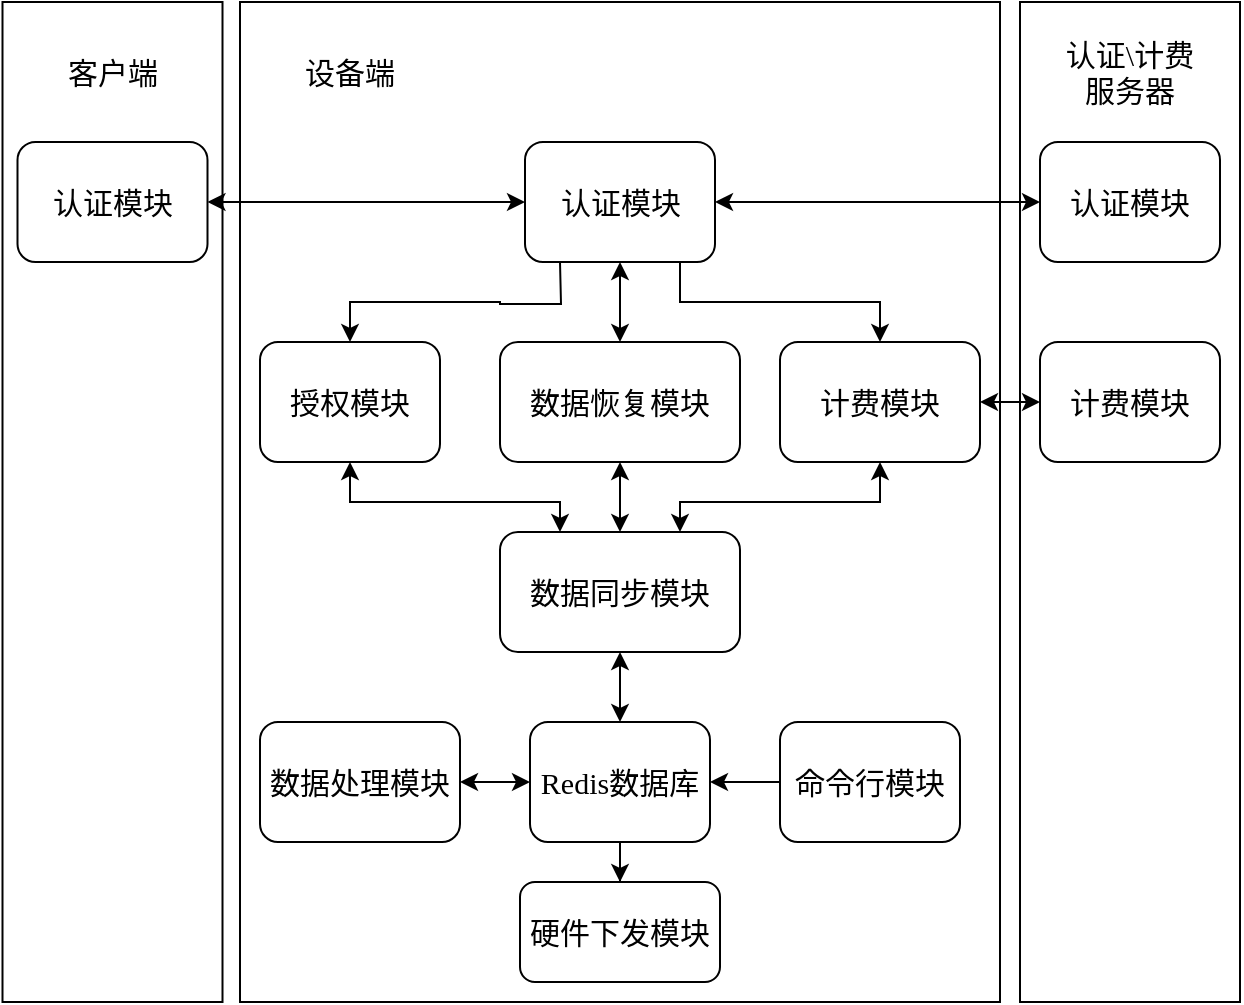 <mxfile version="22.0.4" type="github">
  <diagram name="第 1 页" id="ly2bl2504sO60dcY6iLK">
    <mxGraphModel dx="1202" dy="807" grid="1" gridSize="10" guides="1" tooltips="1" connect="1" arrows="1" fold="1" page="1" pageScale="1" pageWidth="827" pageHeight="1169" math="0" shadow="0">
      <root>
        <mxCell id="0" />
        <mxCell id="1" parent="0" />
        <mxCell id="JI_2WPvFPxt0wv-23Rch-4" value="" style="rounded=0;whiteSpace=wrap;html=1;fontFamily=宋体;" vertex="1" parent="1">
          <mxGeometry x="250" y="320" width="380" height="500" as="geometry" />
        </mxCell>
        <mxCell id="hQt6ZdT_fverMcWopCzL-17" style="edgeStyle=orthogonalEdgeStyle;rounded=0;orthogonalLoop=1;jettySize=auto;html=1;entryX=0.5;entryY=0;entryDx=0;entryDy=0;fontFamily=宋体;" parent="1" source="CMr5RhR5WsQ_WZa8PVFC-2" target="CMr5RhR5WsQ_WZa8PVFC-12" edge="1">
          <mxGeometry relative="1" as="geometry" />
        </mxCell>
        <mxCell id="CMr5RhR5WsQ_WZa8PVFC-2" value="&lt;font style=&quot;font-size: 15px;&quot;&gt;Redis数据库&lt;/font&gt;" style="rounded=1;whiteSpace=wrap;html=1;fontFamily=宋体;" parent="1" vertex="1">
          <mxGeometry x="395" y="680" width="90" height="60" as="geometry" />
        </mxCell>
        <mxCell id="hQt6ZdT_fverMcWopCzL-9" style="edgeStyle=orthogonalEdgeStyle;rounded=0;orthogonalLoop=1;jettySize=auto;html=1;exitX=0.5;exitY=0;exitDx=0;exitDy=0;entryX=0.25;entryY=1;entryDx=0;entryDy=0;startArrow=classic;startFill=1;endArrow=none;endFill=0;fontFamily=宋体;" parent="1" source="CMr5RhR5WsQ_WZa8PVFC-5" edge="1">
          <mxGeometry relative="1" as="geometry">
            <mxPoint x="410" y="450.0" as="targetPoint" />
          </mxGeometry>
        </mxCell>
        <mxCell id="hQt6ZdT_fverMcWopCzL-13" style="edgeStyle=orthogonalEdgeStyle;rounded=0;orthogonalLoop=1;jettySize=auto;html=1;entryX=0.25;entryY=0;entryDx=0;entryDy=0;startArrow=classic;startFill=1;fontFamily=宋体;exitX=0.5;exitY=1;exitDx=0;exitDy=0;" parent="1" source="CMr5RhR5WsQ_WZa8PVFC-5" target="hQt6ZdT_fverMcWopCzL-12" edge="1">
          <mxGeometry relative="1" as="geometry">
            <Array as="points">
              <mxPoint x="305" y="570" />
              <mxPoint x="410" y="570" />
            </Array>
          </mxGeometry>
        </mxCell>
        <mxCell id="CMr5RhR5WsQ_WZa8PVFC-5" value="&lt;font style=&quot;font-size: 15px;&quot;&gt;授权模块&lt;/font&gt;" style="rounded=1;whiteSpace=wrap;html=1;fontFamily=宋体;" parent="1" vertex="1">
          <mxGeometry x="260" y="490" width="90" height="60" as="geometry" />
        </mxCell>
        <mxCell id="hQt6ZdT_fverMcWopCzL-10" style="edgeStyle=orthogonalEdgeStyle;rounded=0;orthogonalLoop=1;jettySize=auto;html=1;entryX=0.75;entryY=1;entryDx=0;entryDy=0;endArrow=none;endFill=0;startArrow=classic;startFill=1;fontFamily=宋体;exitX=0.5;exitY=0;exitDx=0;exitDy=0;" parent="1" source="CMr5RhR5WsQ_WZa8PVFC-8" edge="1">
          <mxGeometry relative="1" as="geometry">
            <Array as="points">
              <mxPoint x="570" y="470" />
              <mxPoint x="470" y="470" />
            </Array>
            <mxPoint x="470" y="450.0" as="targetPoint" />
          </mxGeometry>
        </mxCell>
        <mxCell id="hQt6ZdT_fverMcWopCzL-15" style="edgeStyle=orthogonalEdgeStyle;rounded=0;orthogonalLoop=1;jettySize=auto;html=1;entryX=0.75;entryY=0;entryDx=0;entryDy=0;startArrow=classic;startFill=1;fontFamily=宋体;" parent="1" source="CMr5RhR5WsQ_WZa8PVFC-8" target="hQt6ZdT_fverMcWopCzL-12" edge="1">
          <mxGeometry relative="1" as="geometry">
            <Array as="points">
              <mxPoint x="570" y="570" />
              <mxPoint x="470" y="570" />
            </Array>
          </mxGeometry>
        </mxCell>
        <mxCell id="CMr5RhR5WsQ_WZa8PVFC-8" value="&lt;font style=&quot;font-size: 15px;&quot;&gt;计费模块&lt;/font&gt;" style="rounded=1;whiteSpace=wrap;html=1;fontFamily=宋体;" parent="1" vertex="1">
          <mxGeometry x="520" y="490" width="100" height="60" as="geometry" />
        </mxCell>
        <mxCell id="hQt6ZdT_fverMcWopCzL-3" style="edgeStyle=orthogonalEdgeStyle;rounded=0;orthogonalLoop=1;jettySize=auto;html=1;exitX=0;exitY=0.5;exitDx=0;exitDy=0;entryX=1;entryY=0.5;entryDx=0;entryDy=0;fontFamily=宋体;" parent="1" source="CMr5RhR5WsQ_WZa8PVFC-9" target="CMr5RhR5WsQ_WZa8PVFC-2" edge="1">
          <mxGeometry relative="1" as="geometry" />
        </mxCell>
        <mxCell id="CMr5RhR5WsQ_WZa8PVFC-9" value="&lt;font style=&quot;font-size: 15px;&quot;&gt;命令行模块&lt;/font&gt;" style="rounded=1;whiteSpace=wrap;html=1;fontFamily=宋体;" parent="1" vertex="1">
          <mxGeometry x="520" y="680" width="90" height="60" as="geometry" />
        </mxCell>
        <mxCell id="CMr5RhR5WsQ_WZa8PVFC-12" value="&lt;span style=&quot;font-size: 15px;&quot;&gt;硬件下发模块&lt;/span&gt;" style="rounded=1;whiteSpace=wrap;html=1;fontFamily=宋体;" parent="1" vertex="1">
          <mxGeometry x="390" y="760" width="100" height="50" as="geometry" />
        </mxCell>
        <mxCell id="CMr5RhR5WsQ_WZa8PVFC-13" value="" style="rounded=0;whiteSpace=wrap;html=1;fontFamily=宋体;" parent="1" vertex="1">
          <mxGeometry x="131.25" y="320" width="110" height="500" as="geometry" />
        </mxCell>
        <mxCell id="CMr5RhR5WsQ_WZa8PVFC-15" value="&lt;font style=&quot;font-size: 15px;&quot;&gt;认证模块&lt;/font&gt;" style="rounded=1;whiteSpace=wrap;html=1;fontFamily=宋体;" parent="1" vertex="1">
          <mxGeometry x="138.75" y="390" width="95" height="60" as="geometry" />
        </mxCell>
        <mxCell id="CMr5RhR5WsQ_WZa8PVFC-17" value="" style="rounded=0;whiteSpace=wrap;html=1;fontFamily=宋体;" parent="1" vertex="1">
          <mxGeometry x="640" y="320" width="110" height="500" as="geometry" />
        </mxCell>
        <mxCell id="CMr5RhR5WsQ_WZa8PVFC-18" value="&lt;font style=&quot;font-size: 15px;&quot;&gt;认证模块&lt;/font&gt;" style="rounded=1;whiteSpace=wrap;html=1;fontFamily=宋体;" parent="1" vertex="1">
          <mxGeometry x="650" y="390" width="90" height="60" as="geometry" />
        </mxCell>
        <mxCell id="CMr5RhR5WsQ_WZa8PVFC-19" value="&lt;font style=&quot;font-size: 15px;&quot;&gt;计费模块&lt;/font&gt;" style="rounded=1;whiteSpace=wrap;html=1;fontFamily=宋体;" parent="1" vertex="1">
          <mxGeometry x="650" y="490" width="90" height="60" as="geometry" />
        </mxCell>
        <mxCell id="CMr5RhR5WsQ_WZa8PVFC-20" value="&lt;font style=&quot;font-size: 15px;&quot;&gt;客户端&lt;/font&gt;" style="rounded=1;whiteSpace=wrap;html=1;strokeColor=none;fontFamily=宋体;" parent="1" vertex="1">
          <mxGeometry x="145" y="332.5" width="82.5" height="45" as="geometry" />
        </mxCell>
        <mxCell id="CMr5RhR5WsQ_WZa8PVFC-21" value="&lt;font style=&quot;font-size: 15px;&quot;&gt;设备端&lt;/font&gt;" style="rounded=1;whiteSpace=wrap;html=1;strokeColor=none;fontFamily=宋体;" parent="1" vertex="1">
          <mxGeometry x="260" y="325" width="90" height="60" as="geometry" />
        </mxCell>
        <mxCell id="CMr5RhR5WsQ_WZa8PVFC-24" value="&lt;font style=&quot;font-size: 15px;&quot;&gt;认证\计费&lt;br&gt;服务器&lt;/font&gt;" style="rounded=1;whiteSpace=wrap;html=1;strokeColor=none;fontFamily=宋体;" parent="1" vertex="1">
          <mxGeometry x="645" y="330" width="100" height="50" as="geometry" />
        </mxCell>
        <mxCell id="CMr5RhR5WsQ_WZa8PVFC-28" value="" style="endArrow=classic;startArrow=classic;html=1;rounded=0;exitX=1;exitY=0.5;exitDx=0;exitDy=0;entryX=0;entryY=0.5;entryDx=0;entryDy=0;fontFamily=宋体;" parent="1" source="CMr5RhR5WsQ_WZa8PVFC-15" target="JI_2WPvFPxt0wv-23Rch-2" edge="1">
          <mxGeometry width="50" height="50" relative="1" as="geometry">
            <mxPoint x="680" y="570" as="sourcePoint" />
            <mxPoint x="380" y="420.0" as="targetPoint" />
          </mxGeometry>
        </mxCell>
        <mxCell id="CMr5RhR5WsQ_WZa8PVFC-29" value="" style="endArrow=classic;startArrow=classic;html=1;rounded=0;exitX=1;exitY=0.5;exitDx=0;exitDy=0;entryX=0;entryY=0.5;entryDx=0;entryDy=0;fontFamily=宋体;" parent="1" source="JI_2WPvFPxt0wv-23Rch-2" target="CMr5RhR5WsQ_WZa8PVFC-18" edge="1">
          <mxGeometry width="50" height="50" relative="1" as="geometry">
            <mxPoint x="500" y="420.0" as="sourcePoint" />
            <mxPoint x="730" y="520" as="targetPoint" />
          </mxGeometry>
        </mxCell>
        <mxCell id="CMr5RhR5WsQ_WZa8PVFC-30" value="" style="endArrow=classic;startArrow=classic;html=1;rounded=0;fontFamily=宋体;" parent="1" source="CMr5RhR5WsQ_WZa8PVFC-8" target="CMr5RhR5WsQ_WZa8PVFC-19" edge="1">
          <mxGeometry width="50" height="50" relative="1" as="geometry">
            <mxPoint x="680" y="570" as="sourcePoint" />
            <mxPoint x="730" y="520" as="targetPoint" />
          </mxGeometry>
        </mxCell>
        <mxCell id="hQt6ZdT_fverMcWopCzL-7" value="" style="edgeStyle=orthogonalEdgeStyle;rounded=0;orthogonalLoop=1;jettySize=auto;html=1;startArrow=classic;startFill=1;fontFamily=宋体;" parent="1" source="hQt6ZdT_fverMcWopCzL-1" edge="1">
          <mxGeometry relative="1" as="geometry">
            <mxPoint x="440" y="450.0" as="targetPoint" />
          </mxGeometry>
        </mxCell>
        <mxCell id="hQt6ZdT_fverMcWopCzL-14" style="edgeStyle=orthogonalEdgeStyle;rounded=0;orthogonalLoop=1;jettySize=auto;html=1;entryX=0.5;entryY=0;entryDx=0;entryDy=0;startArrow=classic;startFill=1;fontFamily=宋体;" parent="1" source="hQt6ZdT_fverMcWopCzL-1" target="hQt6ZdT_fverMcWopCzL-12" edge="1">
          <mxGeometry relative="1" as="geometry" />
        </mxCell>
        <mxCell id="hQt6ZdT_fverMcWopCzL-1" value="&lt;span style=&quot;font-size: 15px;&quot;&gt;数据恢复模块&lt;/span&gt;" style="rounded=1;whiteSpace=wrap;html=1;fontFamily=宋体;" parent="1" vertex="1">
          <mxGeometry x="380" y="490" width="120" height="60" as="geometry" />
        </mxCell>
        <mxCell id="hQt6ZdT_fverMcWopCzL-5" style="edgeStyle=orthogonalEdgeStyle;rounded=0;orthogonalLoop=1;jettySize=auto;html=1;exitX=1;exitY=0.5;exitDx=0;exitDy=0;startArrow=classic;startFill=1;fontFamily=宋体;" parent="1" source="hQt6ZdT_fverMcWopCzL-4" target="CMr5RhR5WsQ_WZa8PVFC-2" edge="1">
          <mxGeometry relative="1" as="geometry" />
        </mxCell>
        <mxCell id="hQt6ZdT_fverMcWopCzL-4" value="&lt;span style=&quot;font-size: 15px;&quot;&gt;数据处理模块&lt;/span&gt;" style="rounded=1;whiteSpace=wrap;html=1;fontFamily=宋体;" parent="1" vertex="1">
          <mxGeometry x="260" y="680" width="100" height="60" as="geometry" />
        </mxCell>
        <mxCell id="hQt6ZdT_fverMcWopCzL-16" style="edgeStyle=orthogonalEdgeStyle;rounded=0;orthogonalLoop=1;jettySize=auto;html=1;entryX=0.5;entryY=0;entryDx=0;entryDy=0;startArrow=classic;startFill=1;fontFamily=宋体;" parent="1" source="hQt6ZdT_fverMcWopCzL-12" target="CMr5RhR5WsQ_WZa8PVFC-2" edge="1">
          <mxGeometry relative="1" as="geometry" />
        </mxCell>
        <mxCell id="hQt6ZdT_fverMcWopCzL-12" value="&lt;span style=&quot;font-size: 15px;&quot;&gt;数据同步模块&lt;/span&gt;" style="rounded=1;whiteSpace=wrap;html=1;fontFamily=宋体;" parent="1" vertex="1">
          <mxGeometry x="380" y="585" width="120" height="60" as="geometry" />
        </mxCell>
        <mxCell id="JI_2WPvFPxt0wv-23Rch-2" value="&lt;font style=&quot;font-size: 15px;&quot;&gt;认证模块&lt;/font&gt;" style="rounded=1;whiteSpace=wrap;html=1;fontFamily=宋体;" vertex="1" parent="1">
          <mxGeometry x="392.5" y="390" width="95" height="60" as="geometry" />
        </mxCell>
      </root>
    </mxGraphModel>
  </diagram>
</mxfile>
